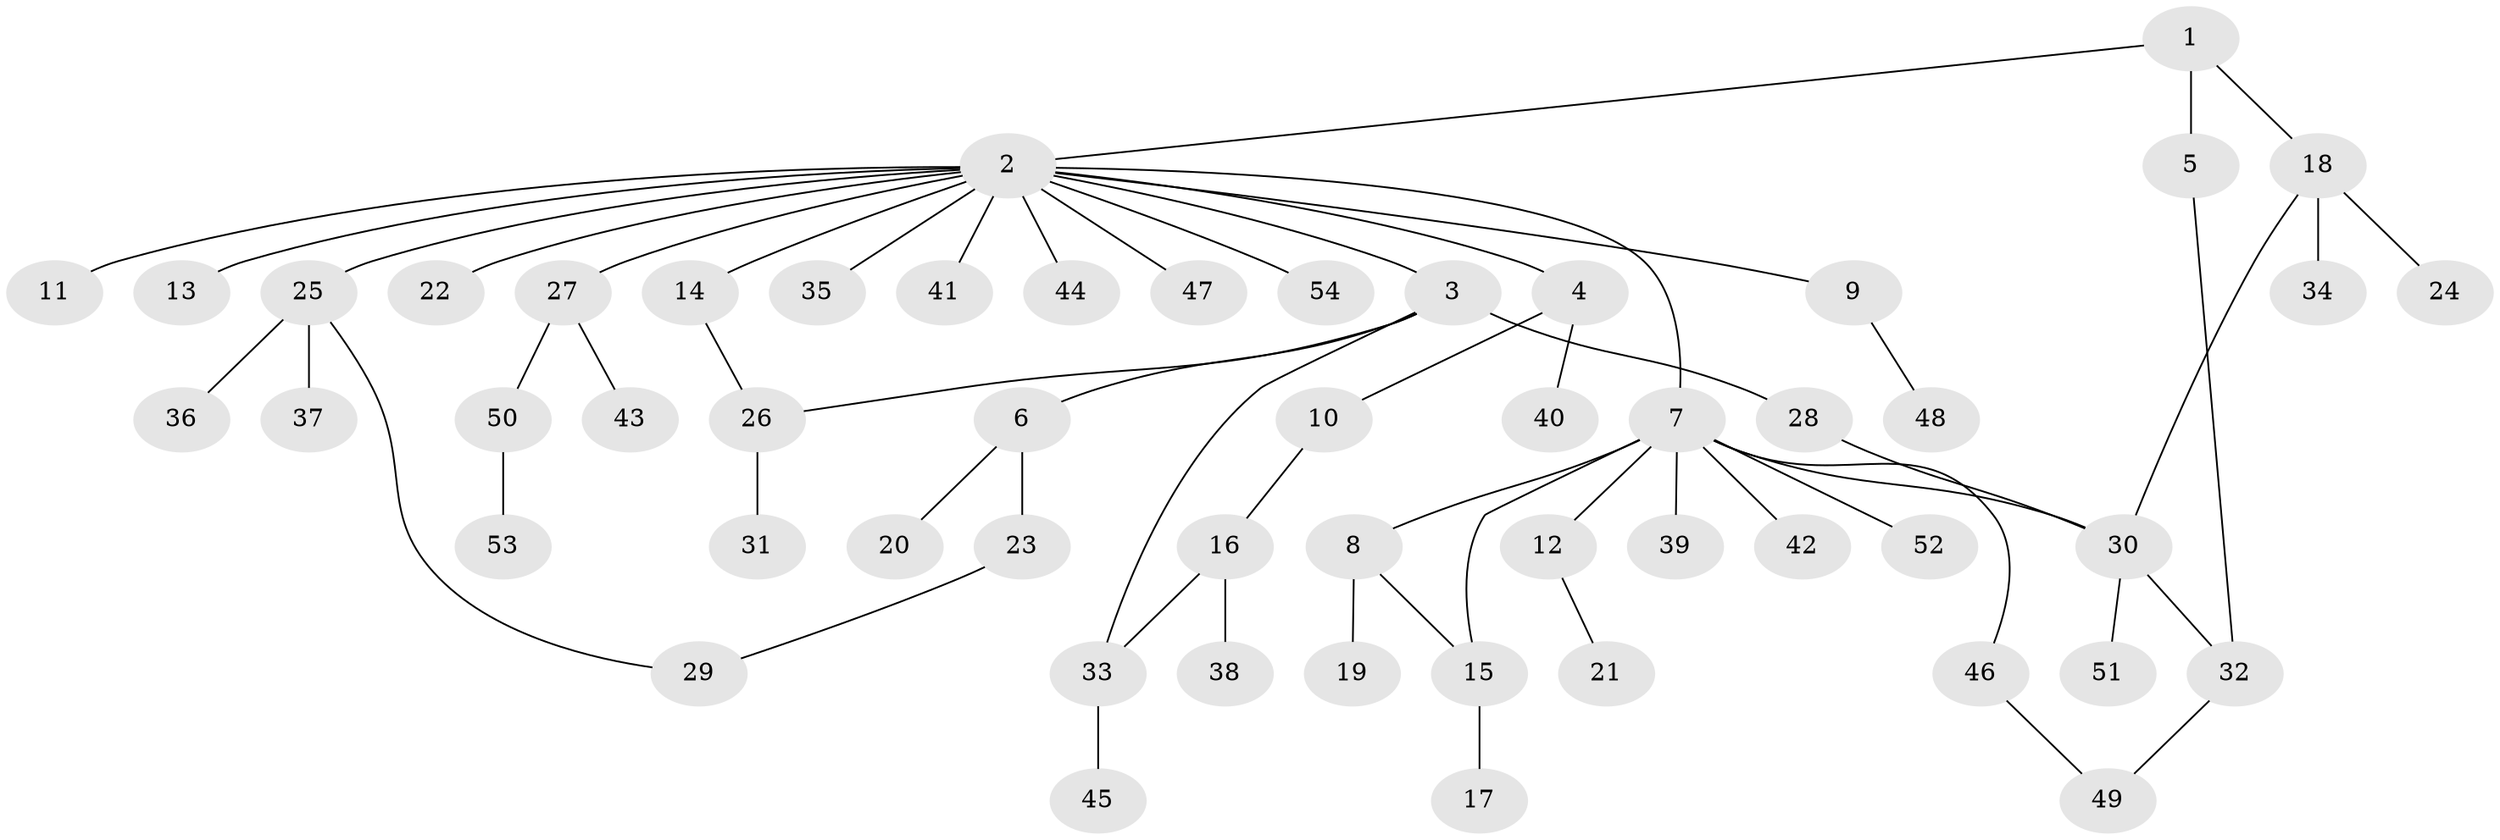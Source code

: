 // coarse degree distribution, {3: 0.10256410256410256, 15: 0.02564102564102564, 6: 0.02564102564102564, 2: 0.15384615384615385, 9: 0.02564102564102564, 1: 0.5897435897435898, 4: 0.05128205128205128, 5: 0.02564102564102564}
// Generated by graph-tools (version 1.1) at 2025/51/02/27/25 19:51:59]
// undirected, 54 vertices, 61 edges
graph export_dot {
graph [start="1"]
  node [color=gray90,style=filled];
  1;
  2;
  3;
  4;
  5;
  6;
  7;
  8;
  9;
  10;
  11;
  12;
  13;
  14;
  15;
  16;
  17;
  18;
  19;
  20;
  21;
  22;
  23;
  24;
  25;
  26;
  27;
  28;
  29;
  30;
  31;
  32;
  33;
  34;
  35;
  36;
  37;
  38;
  39;
  40;
  41;
  42;
  43;
  44;
  45;
  46;
  47;
  48;
  49;
  50;
  51;
  52;
  53;
  54;
  1 -- 2;
  1 -- 5;
  1 -- 18;
  2 -- 3;
  2 -- 4;
  2 -- 7;
  2 -- 9;
  2 -- 11;
  2 -- 13;
  2 -- 14;
  2 -- 22;
  2 -- 25;
  2 -- 27;
  2 -- 35;
  2 -- 41;
  2 -- 44;
  2 -- 47;
  2 -- 54;
  3 -- 6;
  3 -- 26;
  3 -- 28;
  3 -- 33;
  4 -- 10;
  4 -- 40;
  5 -- 32;
  6 -- 20;
  6 -- 23;
  7 -- 8;
  7 -- 12;
  7 -- 15;
  7 -- 30;
  7 -- 39;
  7 -- 42;
  7 -- 46;
  7 -- 52;
  8 -- 15;
  8 -- 19;
  9 -- 48;
  10 -- 16;
  12 -- 21;
  14 -- 26;
  15 -- 17;
  16 -- 33;
  16 -- 38;
  18 -- 24;
  18 -- 30;
  18 -- 34;
  23 -- 29;
  25 -- 29;
  25 -- 36;
  25 -- 37;
  26 -- 31;
  27 -- 43;
  27 -- 50;
  28 -- 30;
  30 -- 32;
  30 -- 51;
  32 -- 49;
  33 -- 45;
  46 -- 49;
  50 -- 53;
}

